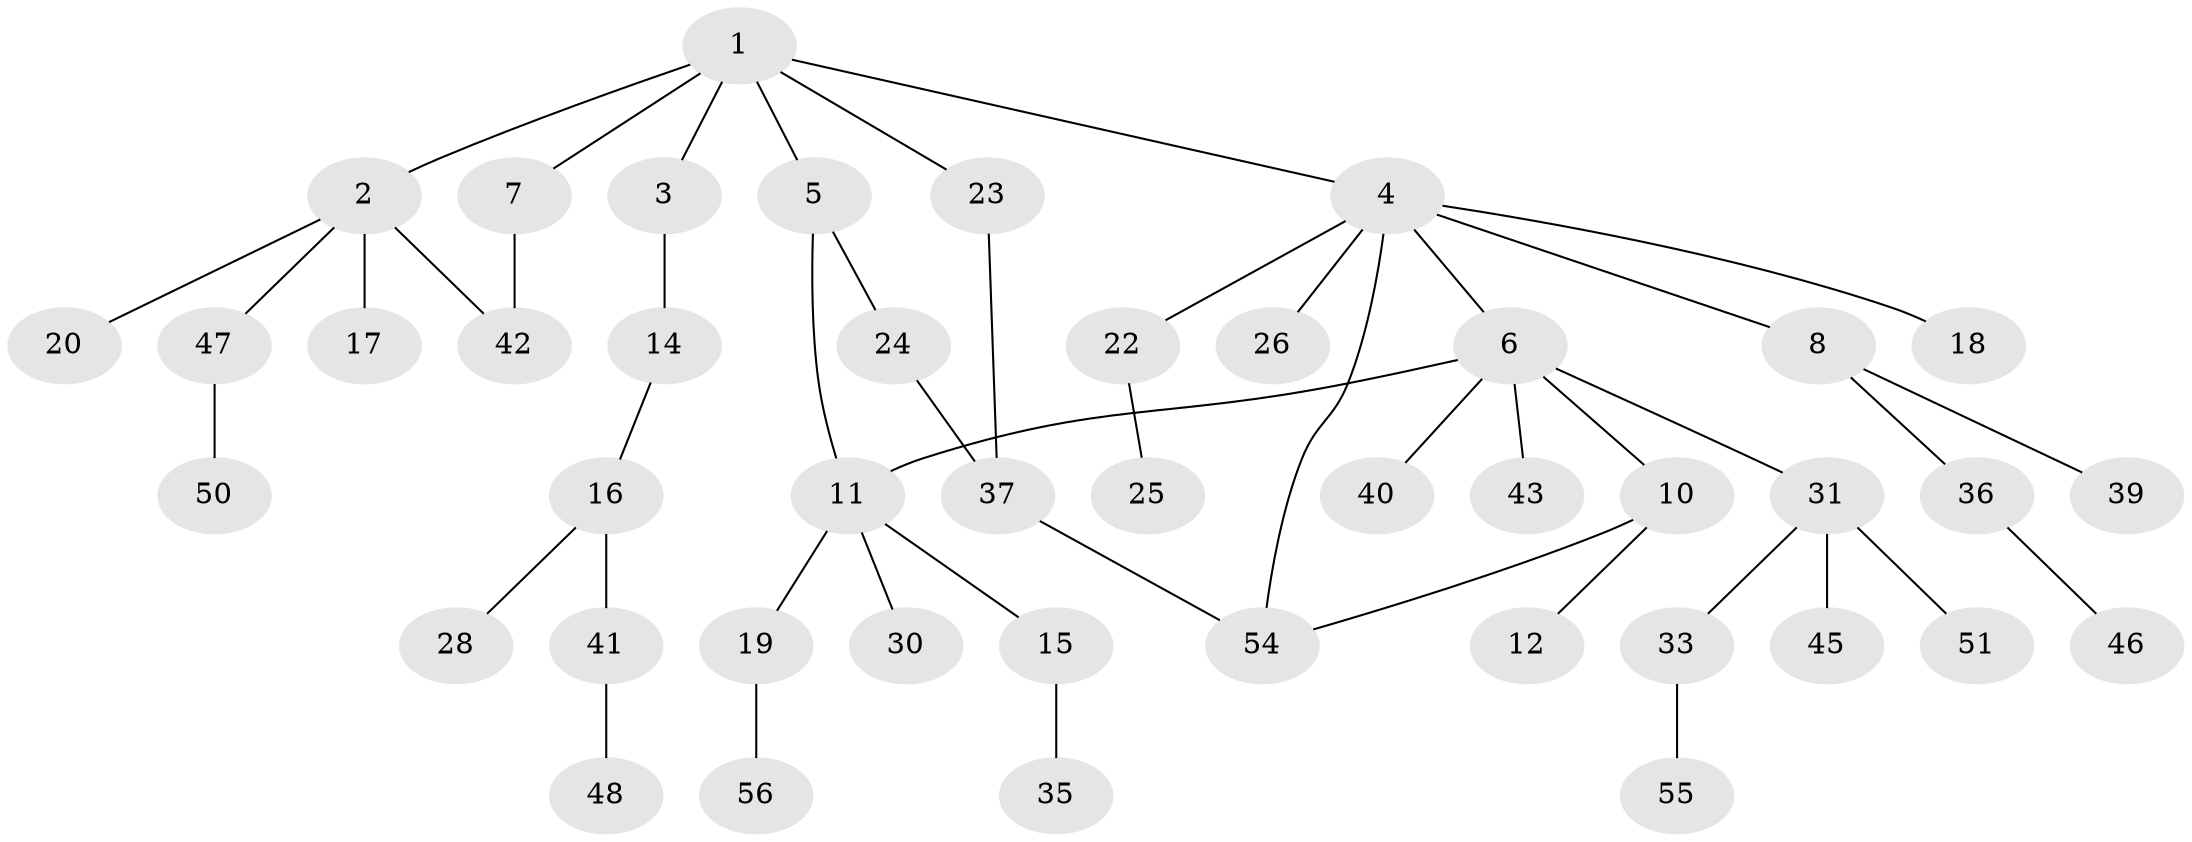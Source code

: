 // original degree distribution, {6: 0.031746031746031744, 5: 0.031746031746031744, 2: 0.4444444444444444, 7: 0.015873015873015872, 3: 0.12698412698412698, 1: 0.3333333333333333, 4: 0.015873015873015872}
// Generated by graph-tools (version 1.1) at 2025/17/03/04/25 18:17:00]
// undirected, 44 vertices, 48 edges
graph export_dot {
graph [start="1"]
  node [color=gray90,style=filled];
  1;
  2;
  3;
  4;
  5;
  6 [super="+29+21+9"];
  7 [super="+62"];
  8 [super="+13"];
  10;
  11;
  12 [super="+27"];
  14;
  15;
  16;
  17 [super="+34+44"];
  18 [super="+52"];
  19;
  20;
  22;
  23;
  24;
  25;
  26;
  28;
  30 [super="+63"];
  31 [super="+32"];
  33;
  35 [super="+38"];
  36;
  37 [super="+60+49"];
  39;
  40;
  41;
  42;
  43;
  45;
  46;
  47;
  48 [super="+61"];
  50;
  51 [super="+53"];
  54 [super="+57"];
  55;
  56;
  1 -- 2;
  1 -- 3;
  1 -- 4;
  1 -- 5;
  1 -- 7;
  1 -- 23;
  2 -- 17;
  2 -- 20;
  2 -- 42;
  2 -- 47;
  3 -- 14;
  4 -- 6;
  4 -- 8;
  4 -- 18;
  4 -- 22;
  4 -- 26;
  4 -- 54;
  5 -- 11;
  5 -- 24;
  6 -- 10;
  6 -- 11;
  6 -- 31;
  6 -- 40;
  6 -- 43;
  7 -- 42;
  8 -- 36;
  8 -- 39;
  10 -- 12;
  10 -- 54;
  11 -- 15;
  11 -- 19;
  11 -- 30;
  14 -- 16;
  15 -- 35;
  16 -- 28;
  16 -- 41;
  19 -- 56;
  22 -- 25;
  23 -- 37;
  24 -- 37;
  31 -- 45;
  31 -- 51;
  31 -- 33;
  33 -- 55;
  36 -- 46;
  37 -- 54;
  41 -- 48;
  47 -- 50;
}
